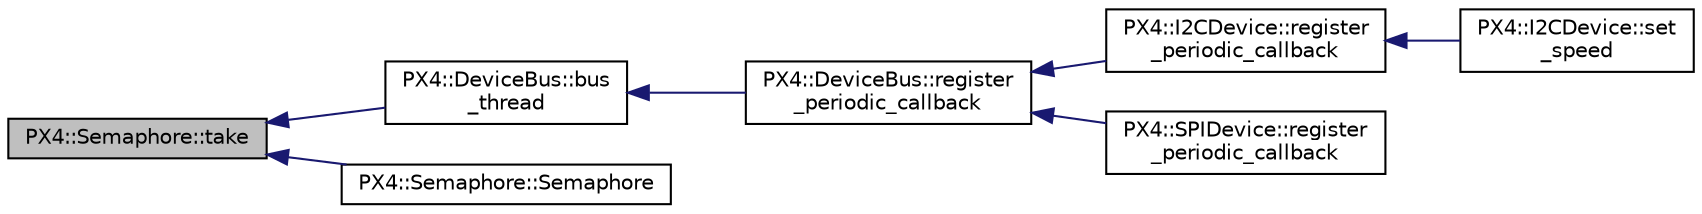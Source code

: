 digraph "PX4::Semaphore::take"
{
 // INTERACTIVE_SVG=YES
  edge [fontname="Helvetica",fontsize="10",labelfontname="Helvetica",labelfontsize="10"];
  node [fontname="Helvetica",fontsize="10",shape=record];
  rankdir="LR";
  Node1 [label="PX4::Semaphore::take",height=0.2,width=0.4,color="black", fillcolor="grey75", style="filled", fontcolor="black"];
  Node1 -> Node2 [dir="back",color="midnightblue",fontsize="10",style="solid",fontname="Helvetica"];
  Node2 [label="PX4::DeviceBus::bus\l_thread",height=0.2,width=0.4,color="black", fillcolor="white", style="filled",URL="$classPX4_1_1DeviceBus.html#a1c5e6b608ef4bec2b6632cc5ef52177e"];
  Node2 -> Node3 [dir="back",color="midnightblue",fontsize="10",style="solid",fontname="Helvetica"];
  Node3 [label="PX4::DeviceBus::register\l_periodic_callback",height=0.2,width=0.4,color="black", fillcolor="white", style="filled",URL="$classPX4_1_1DeviceBus.html#a2cc0b0bc94b4276c3727fbd5a6da339e"];
  Node3 -> Node4 [dir="back",color="midnightblue",fontsize="10",style="solid",fontname="Helvetica"];
  Node4 [label="PX4::I2CDevice::register\l_periodic_callback",height=0.2,width=0.4,color="black", fillcolor="white", style="filled",URL="$classPX4_1_1I2CDevice.html#a06d32bb8056abfb514c685ae088b604c"];
  Node4 -> Node5 [dir="back",color="midnightblue",fontsize="10",style="solid",fontname="Helvetica"];
  Node5 [label="PX4::I2CDevice::set\l_speed",height=0.2,width=0.4,color="black", fillcolor="white", style="filled",URL="$classPX4_1_1I2CDevice.html#a16dd1d3f0aa0a6718f32f9da3a5b949d"];
  Node3 -> Node6 [dir="back",color="midnightblue",fontsize="10",style="solid",fontname="Helvetica"];
  Node6 [label="PX4::SPIDevice::register\l_periodic_callback",height=0.2,width=0.4,color="black", fillcolor="white", style="filled",URL="$classPX4_1_1SPIDevice.html#a389bc4f44380e4b1670fafb0dd6c2593"];
  Node1 -> Node7 [dir="back",color="midnightblue",fontsize="10",style="solid",fontname="Helvetica"];
  Node7 [label="PX4::Semaphore::Semaphore",height=0.2,width=0.4,color="black", fillcolor="white", style="filled",URL="$classPX4_1_1Semaphore.html#ab1322526d8202da0e5ad74aa2f4dc144"];
}
